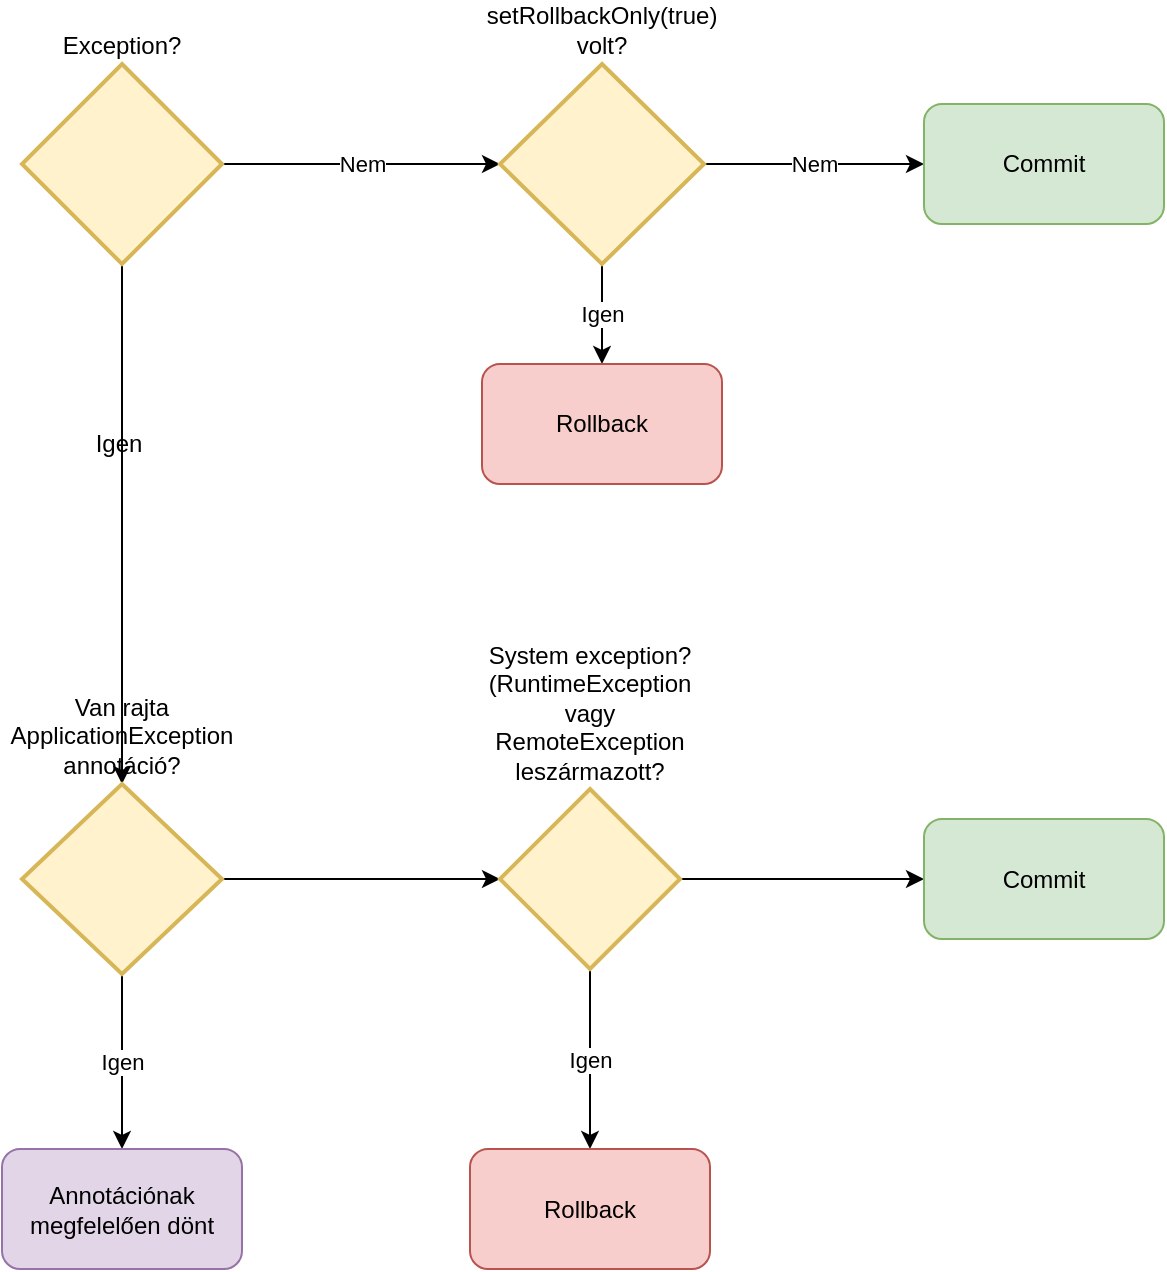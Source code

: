 <mxfile version="12.9.8" type="device"><diagram id="XnYSaFF--u_krGhZufD5" name="Page-1"><mxGraphModel dx="2062" dy="1123" grid="1" gridSize="10" guides="1" tooltips="1" connect="1" arrows="1" fold="1" page="1" pageScale="1" pageWidth="827" pageHeight="1169" math="0" shadow="0"><root><mxCell id="0"/><mxCell id="1" parent="0"/><mxCell id="Vj-oKWifkMuo2CJj0BH6-8" value="Nem" style="edgeStyle=orthogonalEdgeStyle;rounded=0;orthogonalLoop=1;jettySize=auto;html=1;exitX=1;exitY=0.5;exitDx=0;exitDy=0;exitPerimeter=0;" edge="1" parent="1" source="Vj-oKWifkMuo2CJj0BH6-2" target="Vj-oKWifkMuo2CJj0BH6-7"><mxGeometry relative="1" as="geometry"/></mxCell><mxCell id="Vj-oKWifkMuo2CJj0BH6-14" style="edgeStyle=orthogonalEdgeStyle;rounded=0;orthogonalLoop=1;jettySize=auto;html=1;exitX=0.5;exitY=1;exitDx=0;exitDy=0;exitPerimeter=0;entryX=0.5;entryY=0;entryDx=0;entryDy=0;entryPerimeter=0;" edge="1" parent="1" source="Vj-oKWifkMuo2CJj0BH6-2" target="Vj-oKWifkMuo2CJj0BH6-3"><mxGeometry relative="1" as="geometry"/></mxCell><mxCell id="Vj-oKWifkMuo2CJj0BH6-16" value="Igen" style="text;html=1;align=center;verticalAlign=middle;resizable=0;points=[];" vertex="1" connectable="0" parent="Vj-oKWifkMuo2CJj0BH6-14"><mxGeometry x="-0.309" y="-2" relative="1" as="geometry"><mxPoint as="offset"/></mxGeometry></mxCell><mxCell id="Vj-oKWifkMuo2CJj0BH6-2" value="Exception?" style="strokeWidth=2;html=1;shape=mxgraph.flowchart.decision;whiteSpace=wrap;labelPosition=center;verticalLabelPosition=top;align=center;verticalAlign=bottom;fillColor=#fff2cc;strokeColor=#d6b656;" vertex="1" parent="1"><mxGeometry x="149" y="60" width="100" height="100" as="geometry"/></mxCell><mxCell id="Vj-oKWifkMuo2CJj0BH6-15" value="Igen" style="edgeStyle=orthogonalEdgeStyle;rounded=0;orthogonalLoop=1;jettySize=auto;html=1;exitX=0.5;exitY=1;exitDx=0;exitDy=0;exitPerimeter=0;" edge="1" parent="1" source="Vj-oKWifkMuo2CJj0BH6-3" target="Vj-oKWifkMuo2CJj0BH6-4"><mxGeometry relative="1" as="geometry"/></mxCell><mxCell id="Vj-oKWifkMuo2CJj0BH6-17" style="edgeStyle=orthogonalEdgeStyle;rounded=0;orthogonalLoop=1;jettySize=auto;html=1;exitX=1;exitY=0.5;exitDx=0;exitDy=0;exitPerimeter=0;entryX=0;entryY=0.5;entryDx=0;entryDy=0;entryPerimeter=0;" edge="1" parent="1" source="Vj-oKWifkMuo2CJj0BH6-3" target="Vj-oKWifkMuo2CJj0BH6-6"><mxGeometry relative="1" as="geometry"/></mxCell><mxCell id="Vj-oKWifkMuo2CJj0BH6-3" value="Van rajta ApplicationException annotáció?" style="strokeWidth=2;html=1;shape=mxgraph.flowchart.decision;whiteSpace=wrap;labelPosition=center;verticalLabelPosition=top;align=center;verticalAlign=bottom;fillColor=#fff2cc;strokeColor=#d6b656;" vertex="1" parent="1"><mxGeometry x="149" y="420" width="100" height="95" as="geometry"/></mxCell><mxCell id="Vj-oKWifkMuo2CJj0BH6-4" value="Annotációnak megfelelően dönt" style="rounded=1;whiteSpace=wrap;html=1;fillColor=#e1d5e7;strokeColor=#9673a6;" vertex="1" parent="1"><mxGeometry x="139" y="602.5" width="120" height="60" as="geometry"/></mxCell><mxCell id="Vj-oKWifkMuo2CJj0BH6-19" style="edgeStyle=orthogonalEdgeStyle;rounded=0;orthogonalLoop=1;jettySize=auto;html=1;exitX=1;exitY=0.5;exitDx=0;exitDy=0;exitPerimeter=0;entryX=0;entryY=0.5;entryDx=0;entryDy=0;" edge="1" parent="1" source="Vj-oKWifkMuo2CJj0BH6-6" target="Vj-oKWifkMuo2CJj0BH6-18"><mxGeometry relative="1" as="geometry"/></mxCell><mxCell id="Vj-oKWifkMuo2CJj0BH6-21" value="Igen" style="edgeStyle=orthogonalEdgeStyle;rounded=0;orthogonalLoop=1;jettySize=auto;html=1;exitX=0.5;exitY=1;exitDx=0;exitDy=0;exitPerimeter=0;entryX=0.5;entryY=0;entryDx=0;entryDy=0;" edge="1" parent="1" source="Vj-oKWifkMuo2CJj0BH6-6" target="Vj-oKWifkMuo2CJj0BH6-20"><mxGeometry relative="1" as="geometry"/></mxCell><mxCell id="Vj-oKWifkMuo2CJj0BH6-6" value="System exception? (RuntimeException vagy RemoteException leszármazott?" style="strokeWidth=2;html=1;shape=mxgraph.flowchart.decision;whiteSpace=wrap;labelPosition=center;verticalLabelPosition=top;align=center;verticalAlign=bottom;fillColor=#fff2cc;strokeColor=#d6b656;" vertex="1" parent="1"><mxGeometry x="388" y="422.5" width="90" height="90" as="geometry"/></mxCell><mxCell id="Vj-oKWifkMuo2CJj0BH6-9" value="Igen" style="edgeStyle=orthogonalEdgeStyle;rounded=0;orthogonalLoop=1;jettySize=auto;html=1;exitX=0.5;exitY=1;exitDx=0;exitDy=0;exitPerimeter=0;" edge="1" parent="1" source="Vj-oKWifkMuo2CJj0BH6-7" target="Vj-oKWifkMuo2CJj0BH6-10"><mxGeometry relative="1" as="geometry"><mxPoint x="439" y="220" as="targetPoint"/></mxGeometry></mxCell><mxCell id="Vj-oKWifkMuo2CJj0BH6-12" value="Nem" style="edgeStyle=orthogonalEdgeStyle;rounded=0;orthogonalLoop=1;jettySize=auto;html=1;exitX=1;exitY=0.5;exitDx=0;exitDy=0;exitPerimeter=0;entryX=0;entryY=0.5;entryDx=0;entryDy=0;" edge="1" parent="1" source="Vj-oKWifkMuo2CJj0BH6-7" target="Vj-oKWifkMuo2CJj0BH6-11"><mxGeometry relative="1" as="geometry"/></mxCell><mxCell id="Vj-oKWifkMuo2CJj0BH6-7" value="setRollbackOnly(true) volt?" style="strokeWidth=2;html=1;shape=mxgraph.flowchart.decision;whiteSpace=wrap;labelPosition=center;verticalLabelPosition=top;align=center;verticalAlign=bottom;fillColor=#fff2cc;strokeColor=#d6b656;" vertex="1" parent="1"><mxGeometry x="388" y="60" width="102" height="100" as="geometry"/></mxCell><mxCell id="Vj-oKWifkMuo2CJj0BH6-10" value="Rollback" style="rounded=1;whiteSpace=wrap;html=1;fillColor=#f8cecc;strokeColor=#b85450;" vertex="1" parent="1"><mxGeometry x="379" y="210" width="120" height="60" as="geometry"/></mxCell><mxCell id="Vj-oKWifkMuo2CJj0BH6-11" value="Commit" style="rounded=1;whiteSpace=wrap;html=1;fillColor=#d5e8d4;strokeColor=#82b366;" vertex="1" parent="1"><mxGeometry x="600" y="80" width="120" height="60" as="geometry"/></mxCell><mxCell id="Vj-oKWifkMuo2CJj0BH6-18" value="Commit" style="rounded=1;whiteSpace=wrap;html=1;fillColor=#d5e8d4;strokeColor=#82b366;" vertex="1" parent="1"><mxGeometry x="600" y="437.5" width="120" height="60" as="geometry"/></mxCell><mxCell id="Vj-oKWifkMuo2CJj0BH6-20" value="Rollback" style="rounded=1;whiteSpace=wrap;html=1;fillColor=#f8cecc;strokeColor=#b85450;" vertex="1" parent="1"><mxGeometry x="373" y="602.5" width="120" height="60" as="geometry"/></mxCell></root></mxGraphModel></diagram></mxfile>